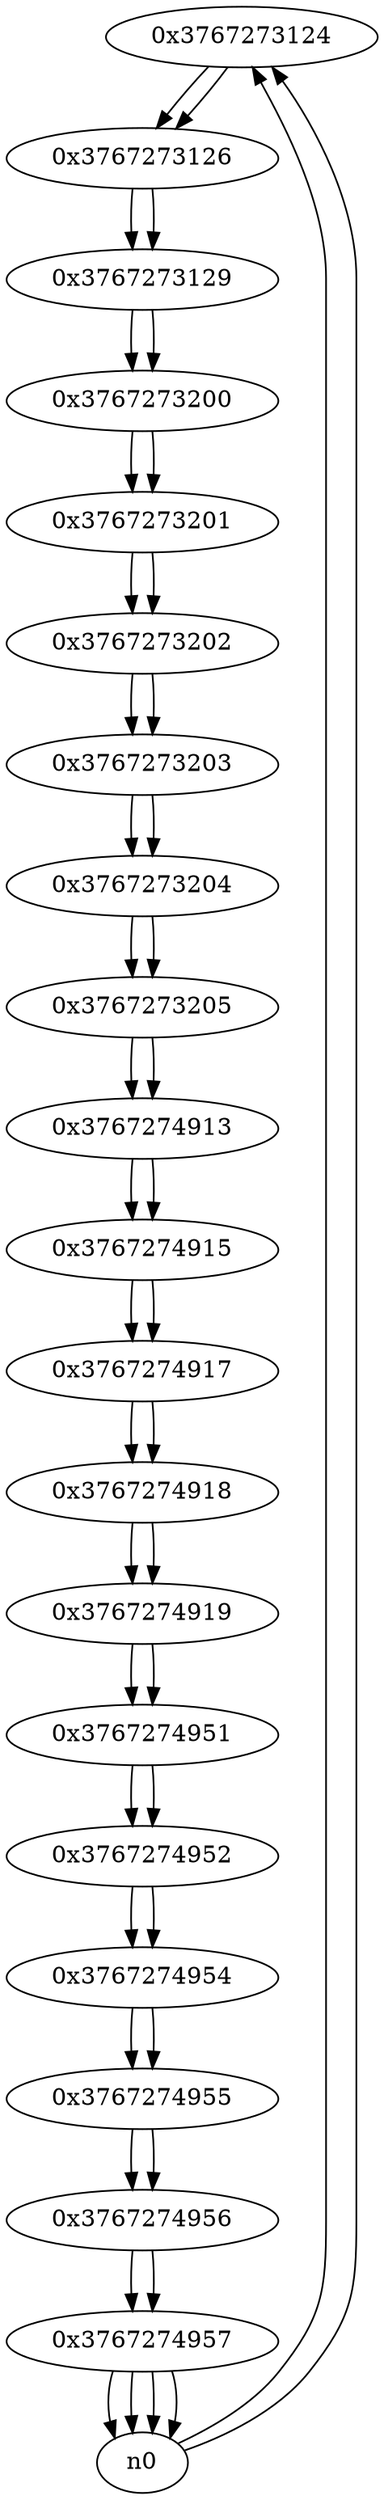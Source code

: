 digraph G{
/* nodes */
  n1 [label="0x3767273124"]
  n2 [label="0x3767273126"]
  n3 [label="0x3767273129"]
  n4 [label="0x3767273200"]
  n5 [label="0x3767273201"]
  n6 [label="0x3767273202"]
  n7 [label="0x3767273203"]
  n8 [label="0x3767273204"]
  n9 [label="0x3767273205"]
  n10 [label="0x3767274913"]
  n11 [label="0x3767274915"]
  n12 [label="0x3767274917"]
  n13 [label="0x3767274918"]
  n14 [label="0x3767274919"]
  n15 [label="0x3767274951"]
  n16 [label="0x3767274952"]
  n17 [label="0x3767274954"]
  n18 [label="0x3767274955"]
  n19 [label="0x3767274956"]
  n20 [label="0x3767274957"]
/* edges */
n1 -> n2;
n0 -> n1;
n0 -> n1;
n2 -> n3;
n1 -> n2;
n3 -> n4;
n2 -> n3;
n4 -> n5;
n3 -> n4;
n5 -> n6;
n4 -> n5;
n6 -> n7;
n5 -> n6;
n7 -> n8;
n6 -> n7;
n8 -> n9;
n7 -> n8;
n9 -> n10;
n8 -> n9;
n10 -> n11;
n9 -> n10;
n11 -> n12;
n10 -> n11;
n12 -> n13;
n11 -> n12;
n13 -> n14;
n12 -> n13;
n14 -> n15;
n13 -> n14;
n15 -> n16;
n14 -> n15;
n16 -> n17;
n15 -> n16;
n17 -> n18;
n16 -> n17;
n18 -> n19;
n17 -> n18;
n19 -> n20;
n18 -> n19;
n20 -> n0;
n20 -> n0;
n20 -> n0;
n20 -> n0;
n19 -> n20;
}

